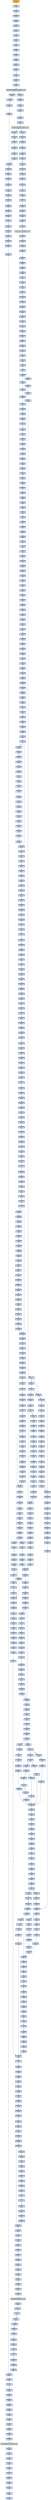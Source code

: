 strict digraph G {
	graph [bgcolor=transparent,
		name=G
	];
	node [color=lightsteelblue,
		fillcolor=lightsteelblue,
		shape=rectangle,
		style=filled
	];
	"0x00455ceb"	[label="0x00455ceb
addl"];
	"0x00455cf1"	[label="0x00455cf1
ret"];
	"0x00455ceb" -> "0x00455cf1"	[color="#000000"];
	"0x004559c7"	[label="0x004559c7
movl"];
	"0x004559c9"	[label="0x004559c9
movl"];
	"0x004559c7" -> "0x004559c9"	[color="#000000"];
	"0x004559b8"	[label="0x004559b8
cmpl"];
	"0x004559bc"	[label="0x004559bc
jb"];
	"0x004559b8" -> "0x004559bc"	[color="#000000"];
	"0x00455b0c"	[label="0x00455b0c
pushl"];
	"0x00455b0d"	[label="0x00455b0d
movl"];
	"0x00455b0c" -> "0x00455b0d"	[color="#000000"];
	"0x004556ea"	[label="0x004556ea
pushl"];
	"0x004556eb"	[label="0x004556eb
pushl"];
	"0x004556ea" -> "0x004556eb"	[color="#000000"];
	"0x004559e4"	[label="0x004559e4
movl"];
	"0x004559e6"	[label="0x004559e6
movl"];
	"0x004559e4" -> "0x004559e6"	[color="#000000"];
	"0x00455cc5"	[label="0x00455cc5
incl"];
	"0x00455cc6"	[label="0x00455cc6
cmpl"];
	"0x00455cc5" -> "0x00455cc6"	[color="#000000"];
	"0x004557f4"	[label="0x004557f4
shrl"];
	"0x004557f6"	[label="0x004557f6
movl"];
	"0x004557f4" -> "0x004557f6"	[color="#000000"];
	"0x00455a20"	[label="0x00455a20
jae"];
	"0x00455a2c"	[label="0x00455a2c
cmpl"];
	"0x00455a20" -> "0x00455a2c"	[color="#000000",
		label=T];
	"0x00455a22"	[label="0x00455a22
cmpl"];
	"0x00455a20" -> "0x00455a22"	[color="#000000",
		label=F];
	"0x00455015"	[label="0x00455015
movl"];
	"0x0045501a"	[label="0x0045501a
addl"];
	"0x00455015" -> "0x0045501a"	[color="#000000"];
	"0x00455151"	[label="0x00455151
popl"];
	"0x00455152"	[label="0x00455152
popl"];
	"0x00455151" -> "0x00455152"	[color="#000000"];
	"0x004557a7"	[label="0x004557a7
pushl"];
	"0x004557a8"	[label="0x004557a8
movl"];
	"0x004557a7" -> "0x004557a8"	[color="#000000"];
	"0x004557e8"	[label="0x004557e8
movl"];
	"0x004557eb"	[label="0x004557eb
movl"];
	"0x004557e8" -> "0x004557eb"	[color="#000000"];
	"0x0045504e"	[label="0x0045504e
pushl"];
	"0x0045504f"	[label="0x0045504f
call"];
	"0x0045504e" -> "0x0045504f"	[color="#000000"];
	"0x0045590a"	[label="0x0045590a
shrl"];
	"0x0045590d"	[label="0x0045590d
repz"];
	"0x0045590a" -> "0x0045590d"	[color="#000000"];
	"0x004559de"	[label="0x004559de
addl"];
	"0x004559e1"	[label="0x004559e1
movl"];
	"0x004559de" -> "0x004559e1"	[color="#000000"];
	"0x0045589a"	[label="0x0045589a
movl"];
	"0x0045589e"	[label="0x0045589e
leal"];
	"0x0045589a" -> "0x0045589e"	[color="#000000"];
	"0x00455a1b"	[label="0x00455a1b
jmp"];
	"0x00455a58"	[label="0x00455a58
movl"];
	"0x00455a1b" -> "0x00455a58"	[color="#000000"];
	"0x00455af9"	[label="0x00455af9
addl"];
	"0x00455afe"	[label="0x00455afe
popl"];
	"0x00455af9" -> "0x00455afe"	[color="#000000"];
	"0x004558eb"	[label="0x004558eb
andl"];
	"0x004558f0"	[label="0x004558f0
subl"];
	"0x004558eb" -> "0x004558f0"	[color="#000000"];
	"0x00455f61"	[label="0x00455f61
movl"];
	"0x00455f63"	[label="0x00455f63
jmp"];
	"0x00455f61" -> "0x00455f63"	[color="#000000"];
	"0x00455ca5"	[label="0x00455ca5
jne"];
	"0x00455cb2"	[label="0x00455cb2
movb"];
	"0x00455ca5" -> "0x00455cb2"	[color="#000000",
		label=T];
	"0x00455b06"	[label="0x00455b06
movl"];
	"0x00455b08"	[label="0x00455b08
movl"];
	"0x00455b06" -> "0x00455b08"	[color="#000000"];
	"0x004551a8"	[label="0x004551a8
movl"];
	"0x004551ae"	[label="0x004551ae
orl"];
	"0x004551a8" -> "0x004551ae"	[color="#000000"];
	"0x00455ba2"	[label="0x00455ba2
leal"];
	"0x00455ba8"	[label="0x00455ba8
leal"];
	"0x00455ba2" -> "0x00455ba8"	[color="#000000"];
	"0x004558ad"	[label="0x004558ad
cmpl"];
	"0x004558b3"	[label="0x004558b3
movl"];
	"0x004558ad" -> "0x004558b3"	[color="#000000"];
	"0x00455a95"	[label="0x00455a95
pushl"];
	"0x00455a96"	[label="0x00455a96
call"];
	"0x00455a95" -> "0x00455a96"	[color="#000000"];
	"0x00455a49"	[label="0x00455a49
movl"];
	"0x00455a4e"	[label="0x00455a4e
jmp"];
	"0x00455a49" -> "0x00455a4e"	[color="#000000"];
	"0x00455bb4"	[label="0x00455bb4
testb"];
	"0x00455bb6"	[label="0x00455bb6
jne"];
	"0x00455bb4" -> "0x00455bb6"	[color="#000000"];
	"0x00455f81"	[label="0x00455f81
popl"];
	"0x00455f82"	[label="0x00455f82
popl"];
	"0x00455f81" -> "0x00455f82"	[color="#000000"];
	"0x0045599c"	[label="0x0045599c
incl"];
	"0x0045599d"	[label="0x0045599d
cmpl"];
	"0x0045599c" -> "0x0045599d"	[color="#000000"];
	"0x00455f14"	[label="0x00455f14
jmp"];
	"0x00455f31"	[label="0x00455f31
movl"];
	"0x00455f14" -> "0x00455f31"	[color="#000000"];
	"0x0045585e"	[label="0x0045585e
movl"];
	"0x00455862"	[label="0x00455862
jbe"];
	"0x0045585e" -> "0x00455862"	[color="#000000"];
	"0x00455a2a"	[label="0x00455a2a
jmp"];
	"0x00455a2a" -> "0x00455a58"	[color="#000000"];
	"0x0045511f"	[label="0x0045511f
orl"];
	"0x00455121"	[label="0x00455121
je"];
	"0x0045511f" -> "0x00455121"	[color="#000000"];
	"0x00455f6c"	[label="0x00455f6c
testb"];
	"0x00455cf1" -> "0x00455f6c"	[color="#000000"];
	"0x00455b55"	[label="0x00455b55
repz"];
	"0x00455b57"	[label="0x00455b57
movl"];
	"0x00455b55" -> "0x00455b57"	[color="#000000"];
	"0x00455001"	[color=lightgrey,
		fillcolor=orange,
		label="0x00455001
pusha"];
	"0x00455002"	[label="0x00455002
call"];
	"0x00455001" -> "0x00455002"	[color="#000000"];
	"0x00455bc5"	[label="0x00455bc5
movl"];
	"0x00455bc7"	[label="0x00455bc7
call"];
	"0x00455bc5" -> "0x00455bc7"	[color="#000000"];
	"0x00455911"	[label="0x00455911
movl"];
	"0x00455915"	[label="0x00455915
andl"];
	"0x00455911" -> "0x00455915"	[color="#000000"];
	"0x00455a19"	[label="0x00455a19
movl"];
	"0x00455a19" -> "0x00455a1b"	[color="#000000"];
	"0x00455153"	[label="0x00455153
popl"];
	"0x00455154"	[label="0x00455154
popl"];
	"0x00455153" -> "0x00455154"	[color="#000000"];
	"0x004558a9"	[label="0x004558a9
shll"];
	"0x004558ab"	[label="0x004558ab
addl"];
	"0x004558a9" -> "0x004558ab"	[color="#000000"];
	"0x00455ce8"	[label="0x00455ce8
movb"];
	"0x00455cea"	[label="0x00455cea
popl"];
	"0x00455ce8" -> "0x00455cea"	[color="#000000"];
	"0x004551c8"	[label="0x004551c8
je"];
	"0x00455243"	[label="0x00455243
movl"];
	"0x004551c8" -> "0x00455243"	[color="#000000",
		label=T];
	"0x00455e5f"	[label="0x00455e5f
movl"];
	"0x00455e62"	[label="0x00455e62
movl"];
	"0x00455e5f" -> "0x00455e62"	[color="#000000"];
	"0x00455163"	[label="0x00455163
addl"];
	"0x00455169"	[label="0x00455169
movl"];
	"0x00455163" -> "0x00455169"	[color="#000000"];
	"0x004559ee"	[label="0x004559ee
movl"];
	"0x004559bc" -> "0x004559ee"	[color="#000000",
		label=T];
	"0x004559be"	[label="0x004559be
movl"];
	"0x004559bc" -> "0x004559be"	[color="#000000",
		label=F];
	"0x00455176"	[label="0x00455176
andl"];
	"0x00455179"	[label="0x00455179
repz"];
	"0x00455176" -> "0x00455179"	[color="#000000"];
	"0x0045500d"	[label="0x0045500d
ret"];
	"0x00455008"	[label="0x00455008
jmp"];
	"0x0045500d" -> "0x00455008"	[color="#000000"];
	"0x00455f47"	[label="0x00455f47
movl"];
	"0x00455f49"	[label="0x00455f49
subl"];
	"0x00455f47" -> "0x00455f49"	[color="#000000"];
	"0x00455f5d"	[label="0x00455f5d
movl"];
	"0x00455f5d" -> "0x00455f61"	[color="#000000"];
	"0x00455a7e"	[label="0x00455a7e
popl"];
	"0x00455a7f"	[label="0x00455a7f
movl"];
	"0x00455a7e" -> "0x00455a7f"	[color="#000000"];
	"0x0045583a"	[label="0x0045583a
pushl"];
	"0x0045583b"	[label="0x0045583b
pushl"];
	"0x0045583a" -> "0x0045583b"	[color="#000000"];
	"0x004558f8"	[label="0x004558f8
movb"];
	"0x004558fa"	[label="0x004558fa
movl"];
	"0x004558f8" -> "0x004558fa"	[color="#000000"];
	"0x00455e9c"	[label="0x00455e9c
cmpl"];
	"0x00455ea0"	[label="0x00455ea0
jb"];
	"0x00455e9c" -> "0x00455ea0"	[color="#000000"];
	"0x00455a77"	[label="0x00455a77
movl"];
	"0x00455a7d"	[label="0x00455a7d
popl"];
	"0x00455a77" -> "0x00455a7d"	[color="#000000"];
	"0x00455851"	[label="0x00455851
xorl"];
	"0x00455853"	[label="0x00455853
repz"];
	"0x00455851" -> "0x00455853"	[color="#000000"];
	"0x00455287"	[label="0x00455287
testl"];
	"0x00455289"	[label="0x00455289
jne"];
	"0x00455287" -> "0x00455289"	[color="#000000"];
	"0x00455cc3"	[label="0x00455cc3
jne"];
	"0x00455cc3" -> "0x00455cc5"	[color="#000000",
		label=F];
	"0x00455ccd"	[label="0x00455ccd
movb"];
	"0x00455cc3" -> "0x00455ccd"	[color="#000000",
		label=T];
	"0x00455392"	[label="0x00455392
addl"];
	"0x00455394"	[label="0x00455394
pushl"];
	"0x00455392" -> "0x00455394"	[color="#000000"];
	"0x00455378"	[label="0x00455378
movl"];
	"0x0045537b"	[label="0x0045537b
addl"];
	"0x00455378" -> "0x0045537b"	[color="#000000"];
	"0x00455d3b"	[label="0x00455d3b
incl"];
	"0x00455d3c"	[label="0x00455d3c
movl"];
	"0x00455d3b" -> "0x00455d3c"	[color="#000000"];
	"0x00455111"	[label="0x00455111
pushl"];
	"0x00455112"	[label="0x00455112
movl"];
	"0x00455111" -> "0x00455112"	[color="#000000"];
	"0x00455900"	[label="0x00455900
movl"];
	"0x00455904"	[label="0x00455904
shll"];
	"0x00455900" -> "0x00455904"	[color="#000000"];
	"0x004552a2"	[label="0x004552a2
movl"];
	"0x004552a8"	[label="0x004552a8
movl"];
	"0x004552a2" -> "0x004552a8"	[color="#000000"];
	"0x004558ab" -> "0x004558ad"	[color="#000000"];
	"0x00455e65"	[label="0x00455e65
jae"];
	"0x00455e62" -> "0x00455e65"	[color="#000000"];
	"0x004559e9"	[label="0x004559e9
cmpl"];
	"0x004559ec"	[label="0x004559ec
jae"];
	"0x004559e9" -> "0x004559ec"	[color="#000000"];
	"0x00455ba0"	[label="0x00455ba0
jb"];
	"0x00455ba0" -> "0x00455ba2"	[color="#000000",
		label=F];
	"0x00455875"	[label="0x00455875
movl"];
	"0x00455877"	[label="0x00455877
jb"];
	"0x00455875" -> "0x00455877"	[color="#000000"];
	"0x00455a3b"	[label="0x00455a3b
jae"];
	"0x00455a3d"	[label="0x00455a3d
movl"];
	"0x00455a3b" -> "0x00455a3d"	[color="#000000",
		label=F];
	"0x00455a44"	[label="0x00455a44
cmpl"];
	"0x00455a3b" -> "0x00455a44"	[color="#000000",
		label=T];
	"0x00455aaf"	[label="0x00455aaf
incl"];
	"0x00455ab0"	[label="0x00455ab0
cmpl"];
	"0x00455aaf" -> "0x00455ab0"	[color="#000000"];
	"0x00455264"	[label="0x00455264
movl"];
	"0x00455269"	[label="0x00455269
movl"];
	"0x00455264" -> "0x00455269"	[color="#000000"];
	"0x00455ccb"	[label="0x00455ccb
jmp"];
	"0x00455cd4"	[label="0x00455cd4
movl"];
	"0x00455ccb" -> "0x00455cd4"	[color="#000000"];
	"0x00455b0f"	[label="0x00455b0f
leal"];
	"0x00455b12"	[label="0x00455b12
movl"];
	"0x00455b0f" -> "0x00455b12"	[color="#000000"];
	"0x00455cea" -> "0x00455ceb"	[color="#000000"];
	"0x00455e74"	[label="0x00455e74
addl"];
	"0x00455e76"	[label="0x00455e76
shrl"];
	"0x00455e74" -> "0x00455e76"	[color="#000000"];
	"0x004552b1"	[label="0x004552b1
addl"];
	"0x004552b3"	[label="0x004552b3
addl"];
	"0x004552b1" -> "0x004552b3"	[color="#000000"];
	"0x00455af1"	[label="0x00455af1
movl"];
	"0x00455af7"	[label="0x00455af7
popl"];
	"0x00455af1" -> "0x00455af7"	[color="#000000"];
	"0x004558a1"	[label="0x004558a1
movl"];
	"0x004558a5"	[label="0x004558a5
movl"];
	"0x004558a1" -> "0x004558a5"	[color="#000000"];
	"0x00455e2e"	[label="0x00455e2e
leal"];
	"0x00455e31"	[label="0x00455e31
cmpl"];
	"0x00455e2e" -> "0x00455e31"	[color="#000000"];
	"0x0045581d"	[label="0x0045581d
movl"];
	"0x00455823"	[label="0x00455823
leal"];
	"0x0045581d" -> "0x00455823"	[color="#000000"];
	"0x00455e29"	[label="0x00455e29
jb"];
	"0x00455e29" -> "0x00455e9c"	[color="#000000",
		label=T];
	"0x00455e2b"	[label="0x00455e2b
movl"];
	"0x00455e29" -> "0x00455e2b"	[color="#000000",
		label=F];
	"0x0045580a"	[label="0x0045580a
popl"];
	"0x0045580b"	[label="0x0045580b
popl"];
	"0x0045580a" -> "0x0045580b"	[color="#000000"];
	"0x00455a16"	[label="0x00455a16
movb"];
	"0x00455a16" -> "0x00455a19"	[color="#000000"];
	"0x00455922"	[label="0x00455922
movl"];
	"0x00455926"	[label="0x00455926
addl"];
	"0x00455922" -> "0x00455926"	[color="#000000"];
	"0x00455871"	[label="0x00455871
incl"];
	"0x00455872"	[label="0x00455872
incl"];
	"0x00455871" -> "0x00455872"	[color="#000000"];
	"0x004559e1" -> "0x004559e4"	[color="#000000"];
	"0x004557fb"	[label="0x004557fb
subl"];
	"0x004557f6" -> "0x004557fb"	[color="#000000"];
	"0x00455a9b"	[label="0x00455a9b
movb"];
	"0x00455aa2"	[label="0x00455aa2
popl"];
	"0x00455a9b" -> "0x00455aa2"	[color="#000000"];
	"0x00455cc9"	[label="0x00455cc9
jb"];
	"0x00455cc6" -> "0x00455cc9"	[color="#000000"];
	"0x00455a5a"	[label="0x00455a5a
movl"];
	"0x00455a5d"	[label="0x00455a5d
addl"];
	"0x00455a5a" -> "0x00455a5d"	[color="#000000"];
	"0x00455251"	[label="0x00455251
je"];
	"0x00455251" -> "0x00455264"	[color="#000000",
		label=T];
	"0x004557ee"	[label="0x004557ee
movl"];
	"0x004557f2"	[label="0x004557f2
subl"];
	"0x004557ee" -> "0x004557f2"	[color="#000000"];
	"0x00455ebc"	[label="0x00455ebc
andl"];
	"0x00455ec1"	[label="0x00455ec1
addl"];
	"0x00455ebc" -> "0x00455ec1"	[color="#000000"];
	"0x00455155"	[label="0x00455155
jmp"];
	"0x0045515f"	[label="0x0045515f
movl"];
	"0x00455155" -> "0x0045515f"	[color="#000000"];
	"0x0045590f"	[label="0x0045590f
movl"];
	"0x0045590d" -> "0x0045590f"	[color="#000000"];
	"0x004558f2"	[label="0x004558f2
addl"];
	"0x004558f4"	[label="0x004558f4
movb"];
	"0x004558f2" -> "0x004558f4"	[color="#000000"];
	"0x00455817"	[label="0x00455817
movl"];
	"0x00455817" -> "0x0045581d"	[color="#000000"];
	"0x00455397"	[label="0x00455397
pushl"];
	"0x00455398"	[label="0x00455398
pushl"];
	"0x00455397" -> "0x00455398"	[color="#000000"];
	"0x00455a6f"	[label="0x00455a6f
shrl"];
	"0x00455a71"	[label="0x00455a71
movl"];
	"0x00455a6f" -> "0x00455a71"	[color="#000000"];
	"0x00455183"	[label="0x00455183
pushl"];
	"0x00455189"	[label="0x00455189
call"];
	"0x00455183" -> "0x00455189"	[color="#000000"];
	"0x004550e8"	[label="0x004550e8
pushl"];
	"0x004550e9"	[label="0x004550e9
movl"];
	"0x004550e8" -> "0x004550e9"	[color="#000000"];
	"0x00455f70"	[label="0x00455f70
cmpl"];
	"0x00455f74"	[label="0x00455f74
jb"];
	"0x00455f70" -> "0x00455f74"	[color="#000000"];
	"0x00455986"	[label="0x00455986
xorl"];
	"0x00455988"	[label="0x00455988
movb"];
	"0x00455986" -> "0x00455988"	[color="#000000"];
	"0x00455855"	[label="0x00455855
movl"];
	"0x00455853" -> "0x00455855"	[color="#000000"];
	"0x004550a7"	[label="0x004550a7
cmpl"];
	"0x004550aa"	[label="0x004550aa
je"];
	"0x004550a7" -> "0x004550aa"	[color="#000000"];
	"0x00455f7a"	[label="0x00455f7a
movl"];
	"0x00455f7e"	[label="0x00455f7e
movl"];
	"0x00455f7a" -> "0x00455f7e"	[color="#000000"];
	"0x00455d2d"	[label="0x00455d2d
cmpl"];
	"0x00455d32"	[label="0x00455d32
jae"];
	"0x00455d2d" -> "0x00455d32"	[color="#000000"];
	"0x0045539a"	[label="0x0045539a
pushl"];
	"0x00455398" -> "0x0045539a"	[color="#000000"];
	"0x00455062"	[label="0x00455062
jmp"];
	"0x0045508d"	[label="0x0045508d
movl"];
	"0x00455062" -> "0x0045508d"	[color="#000000"];
	"0x0045584d"	[label="0x0045584d
leal"];
	"0x0045584d" -> "0x00455851"	[color="#000000"];
	"0x004552b9"	[label="0x004552b9
movl"];
	"0x004552bb"	[label="0x004552bb
movl"];
	"0x004552b9" -> "0x004552bb"	[color="#000000"];
	"0x00455f45"	[label="0x00455f45
jae"];
	"0x00455f45" -> "0x00455f47"	[color="#000000",
		label=F];
	"0x00455f53"	[label="0x00455f53
cmpl"];
	"0x00455f55"	[label="0x00455f55
jb"];
	"0x00455f53" -> "0x00455f55"	[color="#000000"];
	"0x00455a09"	[label="0x00455a09
movl"];
	"0x00455a0f"	[label="0x00455a0f
movl"];
	"0x00455a09" -> "0x00455a0f"	[color="#000000"];
	"0x004552be"	[label="0x004552be
addl"];
	"0x004552c0"	[label="0x004552c0
addl"];
	"0x004552be" -> "0x004552c0"	[color="#000000"];
	"0x00455873"	[label="0x00455873
cmpl"];
	"0x00455873" -> "0x00455875"	[color="#000000"];
	"0x004557c2"	[label="0x004557c2
movl"];
	"0x004557c4"	[label="0x004557c4
movl"];
	"0x004557c2" -> "0x004557c4"	[color="#000000"];
	"0x004556ec"	[label="0x004556ec
leal"];
	"0x004556eb" -> "0x004556ec"	[color="#000000"];
	"0x00455907"	[label="0x00455907
movw"];
	"0x00455904" -> "0x00455907"	[color="#000000"];
	"0x004559b1"	[label="0x004559b1
pushl"];
	"0x004559b2"	[label="0x004559b2
pushl"];
	"0x004559b1" -> "0x004559b2"	[color="#000000"];
	"0x00455f63" -> "0x00455f70"	[color="#000000"];
	"0x00455b6d"	[label="0x00455b6d
pushl"];
	"0x00455b6e"	[label="0x00455b6e
leal"];
	"0x00455b6d" -> "0x00455b6e"	[color="#000000"];
	"0x004550be"	[label="0x004550be
call"];
	VIRTUALALLOC_KERNEL32_DLL	[color=lightgrey,
		fillcolor=lightgrey,
		label="VIRTUALALLOC_KERNEL32_DLL
VIRTUALALLOC-KERNEL32-DLL"];
	"0x004550be" -> VIRTUALALLOC_KERNEL32_DLL	[color="#000000"];
	"0x0045540c"	[label="0x0045540c
popl"];
	"0x0045540d"	[label="0x0045540d
orl"];
	"0x0045540c" -> "0x0045540d"	[color="#000000"];
	"0x0045591e"	[label="0x0045591e
movl"];
	"0x0045591e" -> "0x00455922"	[color="#000000"];
	"0x004557be"	[label="0x004557be
movb"];
	"0x004557be" -> "0x004557c2"	[color="#000000"];
	"0x0045536e"	[label="0x0045536e
jmp"];
	"0x0045536e" -> "0x004552a2"	[color="#000000"];
	"0x00455f43"	[label="0x00455f43
movl"];
	"0x00455f43" -> "0x00455f45"	[color="#000000"];
	"0x004558c1"	[label="0x004558c1
movl"];
	"0x004558c4"	[label="0x004558c4
movl"];
	"0x004558c1" -> "0x004558c4"	[color="#000000"];
	"0x0045539d"	[label="0x0045539d
pushl"];
	"0x0045539e"	[label="0x0045539e
call"];
	"0x0045539d" -> "0x0045539e"	[color="#000000"];
	"0x00455729"	[label="0x00455729
addl"];
	"0x0045572f"	[label="0x0045572f
ret"];
	"0x00455729" -> "0x0045572f"	[color="#000000"];
	"0x00455b02"	[label="0x00455b02
movl"];
	"0x00455b02" -> "0x00455b06"	[color="#000000"];
	"0x00455872" -> "0x00455873"	[color="#000000"];
	"0x00455f57"	[label="0x00455f57
movl"];
	"0x00455f55" -> "0x00455f57"	[color="#000000",
		label=F];
	"0x00455117"	[label="0x00455117
movl"];
	"0x0045511d"	[label="0x0045511d
xorl"];
	"0x00455117" -> "0x0045511d"	[color="#000000"];
	"0x00455cc9" -> "0x00455ccb"	[color="#000000",
		label=F];
	"0x00455af8"	[label="0x00455af8
popl"];
	"0x00455af7" -> "0x00455af8"	[color="#000000"];
	"0x00455ede"	[label="0x00455ede
subl"];
	"0x00455ee0"	[label="0x00455ee0
addl"];
	"0x00455ede" -> "0x00455ee0"	[color="#000000"];
	"0x00455b37"	[label="0x00455b37
movl"];
	"0x00455b3d"	[label="0x00455b3d
movl"];
	"0x00455b37" -> "0x00455b3d"	[color="#000000"];
	"0x00455ab9"	[label="0x00455ab9
leal"];
	"0x00455abc"	[label="0x00455abc
pushl"];
	"0x00455ab9" -> "0x00455abc"	[color="#000000"];
	"0x00455cda"	[label="0x00455cda
leal"];
	"0x00455cd4" -> "0x00455cda"	[color="#000000"];
	"0x00455a75"	[label="0x00455a75
addl"];
	"0x00455a71" -> "0x00455a75"	[color="#000000"];
	"0x00455cb9"	[label="0x00455cb9
xorl"];
	"0x00455cb2" -> "0x00455cb9"	[color="#000000"];
	"0x00455cde"	[label="0x00455cde
movl"];
	"0x00455cda" -> "0x00455cde"	[color="#000000"];
	"0x004557d4"	[label="0x004557d4
orl"];
	"0x004557d6"	[label="0x004557d6
movl"];
	"0x004557d4" -> "0x004557d6"	[color="#000000"];
	"0x00455f6e"	[label="0x00455f6e
je"];
	"0x00455f6c" -> "0x00455f6e"	[color="#000000"];
	"0x00455b08" -> "0x00455b0c"	[color="#000000"];
	"0x00455eb5"	[label="0x00455eb5
movl"];
	"0x00455eb8"	[label="0x00455eb8
movl"];
	"0x00455eb5" -> "0x00455eb8"	[color="#000000"];
	"0x004558e9"	[label="0x004558e9
movl"];
	"0x004558e9" -> "0x004558eb"	[color="#000000"];
	"0x00455e78"	[label="0x00455e78
movl"];
	"0x00455e76" -> "0x00455e78"	[color="#000000"];
	"0x004552c8"	[label="0x004552c8
je"];
	"0x00455373"	[label="0x00455373
movl"];
	"0x004552c8" -> "0x00455373"	[color="#000000",
		label=T];
	"0x004558dc"	[label="0x004558dc
movl"];
	"0x004558e0"	[label="0x004558e0
movl"];
	"0x004558dc" -> "0x004558e0"	[color="#000000"];
	"0x004557a5"	[label="0x004557a5
movl"];
	"0x004557a5" -> "0x004557a7"	[color="#000000"];
	"0x004558e6"	[label="0x004558e6
shrl"];
	"0x004558e0" -> "0x004558e6"	[color="#000000"];
	"0x00455918"	[label="0x00455918
repz"];
	"0x00455915" -> "0x00455918"	[color="#000000"];
	"0x00455802"	[label="0x00455802
shrl"];
	"0x00455804"	[label="0x00455804
addl"];
	"0x00455802" -> "0x00455804"	[color="#000000"];
	"0x00455abd"	[label="0x00455abd
pushl"];
	"0x00455abc" -> "0x00455abd"	[color="#000000"];
	"0x0045580f"	[label="0x0045580f
movl"];
	"0x00455813"	[label="0x00455813
movl"];
	"0x0045580f" -> "0x00455813"	[color="#000000"];
	"0x004558d3"	[label="0x004558d3
jl"];
	"0x004558d3" -> "0x00455922"	[color="#000000",
		label=T];
	"0x004558d5"	[label="0x004558d5
movl"];
	"0x004558d3" -> "0x004558d5"	[color="#000000",
		label=F];
	"0x00455014"	[label="0x00455014
popl"];
	"0x00455014" -> "0x00455015"	[color="#000000"];
	"0x00455b14"	[label="0x00455b14
movl"];
	"0x00455b12" -> "0x00455b14"	[color="#000000"];
	"0x004550b2"	[label="0x004550b2
pushl"];
	"0x004550b7"	[label="0x004550b7
pushl"];
	"0x004550b2" -> "0x004550b7"	[color="#000000"];
	"0x0045500e"	[label="0x0045500e
call"];
	"0x00455008" -> "0x0045500e"	[color="#000000"];
	"0x004552aa"	[label="0x004552aa
testl"];
	"0x004552ac"	[label="0x004552ac
jne"];
	"0x004552aa" -> "0x004552ac"	[color="#000000"];
	"0x00455e90"	[label="0x00455e90
call"];
	"0x004559b0"	[label="0x004559b0
pushl"];
	"0x00455e90" -> "0x004559b0"	[color="#000000"];
	"0x00455114"	[label="0x00455114
subl"];
	"0x00455114" -> "0x00455117"	[color="#000000"];
	"0x0045583d"	[label="0x0045583d
movl"];
	"0x0045583f"	[label="0x0045583f
pushl"];
	"0x0045583d" -> "0x0045583f"	[color="#000000"];
	"0x00455b2a"	[label="0x00455b2a
movl"];
	"0x00455b30"	[label="0x00455b30
xorl"];
	"0x00455b2a" -> "0x00455b30"	[color="#000000"];
	"0x004550fa"	[label="0x004550fa
pushl"];
	"0x004550fb"	[label="0x004550fb
pushl"];
	"0x004550fa" -> "0x004550fb"	[color="#000000"];
	"0x004559f1"	[label="0x004559f1
movl"];
	"0x004559ee" -> "0x004559f1"	[color="#000000"];
	"0x0045588e"	[label="0x0045588e
movl"];
	"0x00455892"	[label="0x00455892
movl"];
	"0x0045588e" -> "0x00455892"	[color="#000000"];
	"0x00455ee2"	[label="0x00455ee2
shrl"];
	"0x00455ee4"	[label="0x00455ee4
movl"];
	"0x00455ee2" -> "0x00455ee4"	[color="#000000"];
	"0x004556d7"	[label="0x004556d7
call"];
	"0x00455a84"	[label="0x00455a84
pushl"];
	"0x004556d7" -> "0x00455a84"	[color="#000000"];
	"0x00455f1c"	[label="0x00455f1c
movl"];
	"0x00455f22"	[label="0x00455f22
leal"];
	"0x00455f1c" -> "0x00455f22"	[color="#000000"];
	"0x00455f5b"	[label="0x00455f5b
addl"];
	"0x00455f57" -> "0x00455f5b"	[color="#000000"];
	"0x00455efa"	[label="0x00455efa
jae"];
	"0x00455f16"	[label="0x00455f16
movl"];
	"0x00455efa" -> "0x00455f16"	[color="#000000",
		label=T];
	"0x00455efc"	[label="0x00455efc
movl"];
	"0x00455efa" -> "0x00455efc"	[color="#000000",
		label=F];
	"0x00455048"	[label="0x00455048
movl"];
	"0x0045504a"	[label="0x0045504a
leal"];
	"0x00455048" -> "0x0045504a"	[color="#000000"];
	"0x00455a58" -> "0x00455a5a"	[color="#000000"];
	"0x00455f39"	[label="0x00455f39
movl"];
	"0x00455f3d"	[label="0x00455f3d
incl"];
	"0x00455f39" -> "0x00455f3d"	[color="#000000"];
	"0x00455806"	[label="0x00455806
popl"];
	"0x00455804" -> "0x00455806"	[color="#000000"];
	"0x00455172"	[label="0x00455172
repz"];
	"0x00455174"	[label="0x00455174
movl"];
	"0x00455172" -> "0x00455174"	[color="#000000"];
	"0x00455e46"	[label="0x00455e46
movl"];
	"0x00455e49"	[label="0x00455e49
movl"];
	"0x00455e46" -> "0x00455e49"	[color="#000000"];
	"0x004558f6"	[label="0x004558f6
movl"];
	"0x004558f4" -> "0x004558f6"	[color="#000000"];
	"0x00455a1d"	[label="0x00455a1d
cmpl"];
	"0x00455a1d" -> "0x00455a20"	[color="#000000"];
	"0x00455888"	[label="0x00455888
movl"];
	"0x0045588c"	[label="0x0045588c
xorl"];
	"0x00455888" -> "0x0045588c"	[color="#000000"];
	"0x0045517c"	[label="0x0045517c
pushl"];
	"0x00455181"	[label="0x00455181
pushl"];
	"0x0045517c" -> "0x00455181"	[color="#000000"];
	"0x0045500c"	[label="0x0045500c
pushl"];
	"0x0045500c" -> "0x0045500d"	[color="#000000"];
	"0x004557db"	[label="0x004557db
movl"];
	"0x004557de"	[label="0x004557de
movl"];
	"0x004557db" -> "0x004557de"	[color="#000000"];
	"0x00455e58"	[label="0x00455e58
orl"];
	"0x00455e5a"	[label="0x00455e5a
movl"];
	"0x00455e58" -> "0x00455e5a"	[color="#000000"];
	"0x00455a2f"	[label="0x00455a2f
jae"];
	"0x00455a2c" -> "0x00455a2f"	[color="#000000"];
	"0x00455a47"	[label="0x00455a47
jae"];
	"0x00455a47" -> "0x00455a49"	[color="#000000",
		label=F];
	"0x00455bad"	[label="0x00455bad
movl"];
	"0x00455baf"	[label="0x00455baf
call"];
	"0x00455bad" -> "0x00455baf"	[color="#000000"];
	"0x0045586d"	[label="0x0045586d
leal"];
	"0x0045586d" -> "0x00455871"	[color="#000000"];
	"0x00455375"	[label="0x00455375
movl"];
	"0x00455373" -> "0x00455375"	[color="#000000"];
	"0x00455f41"	[label="0x00455f41
cmpl"];
	"0x00455f41" -> "0x00455f43"	[color="#000000"];
	"0x0045588c" -> "0x0045588e"	[color="#000000"];
	"0x00455a85"	[label="0x00455a85
pushl"];
	"0x00455a84" -> "0x00455a85"	[color="#000000"];
	"0x00455e22"	[label="0x00455e22
movl"];
	"0x00455e24"	[label="0x00455e24
je"];
	"0x00455e22" -> "0x00455e24"	[color="#000000"];
	"0x004551c0"	[label="0x004551c0
movl"];
	"0x004551c6"	[label="0x004551c6
subl"];
	"0x004551c0" -> "0x004551c6"	[color="#000000"];
	"0x00455e6d"	[label="0x00455e6d
movl"];
	"0x00455e72"	[label="0x00455e72
subl"];
	"0x00455e6d" -> "0x00455e72"	[color="#000000"];
	"0x00455e55"	[label="0x00455e55
addl"];
	"0x00455e55" -> "0x00455e58"	[color="#000000"];
	"0x00455e72" -> "0x00455e74"	[color="#000000"];
	"0x004559b3"	[label="0x004559b3
movl"];
	"0x004559b2" -> "0x004559b3"	[color="#000000"];
	"0x00455f80"	[label="0x00455f80
popl"];
	"0x00455f80" -> "0x00455f81"	[color="#000000"];
	"0x004557b9"	[label="0x004557b9
movl"];
	"0x004557bb"	[label="0x004557bb
movb"];
	"0x004557b9" -> "0x004557bb"	[color="#000000"];
	"0x0045585c"	[label="0x0045585c
cmpl"];
	"0x00455855" -> "0x0045585c"	[color="#000000"];
	"0x004559d0"	[label="0x004559d0
shll"];
	"0x004559d3"	[label="0x004559d3
andl"];
	"0x004559d0" -> "0x004559d3"	[color="#000000"];
	"0x00455f74" -> "0x00455f7a"	[color="#000000",
		label=F];
	"0x004559b0" -> "0x004559b1"	[color="#000000"];
	"0x004558c9"	[label="0x004558c9
cmpl"];
	"0x004558cc"	[label="0x004558cc
movl"];
	"0x004558c9" -> "0x004558cc"	[color="#000000"];
	"0x004550fc"	[label="0x004550fc
call"];
	"0x004556c8"	[label="0x004556c8
movl"];
	"0x004550fc" -> "0x004556c8"	[color="#000000"];
	"0x004559d9"	[label="0x004559d9
orl"];
	"0x004559db"	[label="0x004559db
movl"];
	"0x004559d9" -> "0x004559db"	[color="#000000"];
	"0x00455ce5"	[label="0x00455ce5
popl"];
	"0x00455ce6"	[label="0x00455ce6
popl"];
	"0x00455ce5" -> "0x00455ce6"	[color="#000000"];
	"0x00455d34"	[label="0x00455d34
movl"];
	"0x00455d36"	[label="0x00455d36
movb"];
	"0x00455d34" -> "0x00455d36"	[color="#000000"];
	"0x00455ea2"	[label="0x00455ea2
movl"];
	"0x00455ea5"	[label="0x00455ea5
movl"];
	"0x00455ea2" -> "0x00455ea5"	[color="#000000"];
	"0x00455e88"	[label="0x00455e88
shrl"];
	"0x00455e8a"	[label="0x00455e8a
leal"];
	"0x00455e88" -> "0x00455e8a"	[color="#000000"];
	"0x00455cf2"	[label="0x00455cf2
call"];
	"0x00455a96" -> "0x00455cf2"	[color="#000000"];
	"0x00455b59"	[label="0x00455b59
stosb"];
	"0x00455b57" -> "0x00455b59"	[color="#000000"];
	"0x00455f89"	[label="0x00455f89
ret"];
	"0x00455718"	[label="0x00455718
testb"];
	"0x00455f89" -> "0x00455718"	[color="#000000"];
	"0x00455eec"	[label="0x00455eec
subl"];
	"0x00455eee"	[label="0x00455eee
andl"];
	"0x00455eec" -> "0x00455eee"	[color="#000000"];
	"0x00455ed1"	[label="0x00455ed1
jae"];
	"0x00455ed3"	[label="0x00455ed3
movl"];
	"0x00455ed1" -> "0x00455ed3"	[color="#000000",
		label=F];
	"0x00455aa3"	[label="0x00455aa3
movl"];
	"0x00455aa8"	[label="0x00455aa8
addl"];
	"0x00455aa3" -> "0x00455aa8"	[color="#000000"];
	"0x0045516f"	[label="0x0045516f
sarl"];
	"0x0045516f" -> "0x00455172"	[color="#000000"];
	"0x004558b7"	[label="0x004558b7
ja"];
	"0x004558b3" -> "0x004558b7"	[color="#000000"];
	"0x00455983"	[label="0x00455983
movl"];
	"0x00455983" -> "0x00455986"	[color="#000000"];
	"0x00455e67"	[label="0x00455e67
movl"];
	"0x00455e65" -> "0x00455e67"	[color="#000000",
		label=F];
	"0x0045571a"	[label="0x0045571a
jne"];
	"0x00455726"	[label="0x00455726
movl"];
	"0x0045571a" -> "0x00455726"	[color="#000000",
		label=T];
	"0x004559c0"	[label="0x004559c0
movb"];
	"0x004559be" -> "0x004559c0"	[color="#000000"];
	"0x00455e9a"	[label="0x00455e9a
jmp"];
	"0x00455ef7"	[label="0x00455ef7
cmpl"];
	"0x00455e9a" -> "0x00455ef7"	[color="#000000"];
	"0x00455ee0" -> "0x00455ee2"	[color="#000000"];
	"0x00455b71"	[label="0x00455b71
pushl"];
	"0x00455b6e" -> "0x00455b71"	[color="#000000"];
	"0x00455093"	[label="0x00455093
orl"];
	"0x00455095"	[label="0x00455095
je"];
	"0x00455093" -> "0x00455095"	[color="#000000"];
	"0x00455ef3"	[label="0x00455ef3
shrl"];
	"0x00455eee" -> "0x00455ef3"	[color="#000000"];
	"0x004551b0"	[label="0x004551b0
je"];
	"0x004551ba"	[label="0x004551ba
movl"];
	"0x004551b0" -> "0x004551ba"	[color="#000000",
		label=T];
	"0x00455ecb"	[label="0x00455ecb
movl"];
	"0x00455ece"	[label="0x00455ece
movl"];
	"0x00455ecb" -> "0x00455ece"	[color="#000000"];
	"0x0045538f"	[label="0x0045538f
movl"];
	"0x0045538f" -> "0x00455392"	[color="#000000"];
	"0x0045505f"	[label="0x0045505f
leal"];
	"0x0045505f" -> "0x00455062"	[color="#000000"];
	"0x00455ca3"	[label="0x00455ca3
testb"];
	"0x00455ca3" -> "0x00455ca5"	[color="#000000"];
	"0x00455ce7"	[label="0x00455ce7
popl"];
	"0x00455ce7" -> "0x00455ce8"	[color="#000000"];
	"0x00455866"	[label="0x00455866
movb"];
	"0x00455869"	[label="0x00455869
movl"];
	"0x00455866" -> "0x00455869"	[color="#000000"];
	"0x00455aad"	[label="0x00455aad
addl"];
	"0x00455aad" -> "0x00455aaf"	[color="#000000"];
	"0x0045597f"	[label="0x0045597f
movl"];
	"0x0045597f" -> "0x00455983"	[color="#000000"];
	"0x00455298"	[label="0x00455298
movl"];
	"0x00455298" -> "0x004552a2"	[color="#000000"];
	"0x004559b5"	[label="0x004559b5
pushl"];
	"0x004559b3" -> "0x004559b5"	[color="#000000"];
	"0x004557e5"	[label="0x004557e5
jae"];
	"0x004557e7"	[label="0x004557e7
popl"];
	"0x004557e5" -> "0x004557e7"	[color="#000000",
		label=F];
	"0x004552bb" -> "0x004552be"	[color="#000000"];
	"0x00455a11"	[label="0x00455a11
shrl"];
	"0x00455a0f" -> "0x00455a11"	[color="#000000"];
	"0x00455ec8"	[label="0x00455ec8
cmpl"];
	"0x00455ec8" -> "0x00455ecb"	[color="#000000"];
	"0x00455807"	[label="0x00455807
movl"];
	"0x00455807" -> "0x0045580a"	[color="#000000"];
	"0x004550b0"	[label="0x004550b0
pushl"];
	"0x004550aa" -> "0x004550b0"	[color="#000000",
		label=F];
	"0x00455058"	[label="0x00455058
scasb"];
	"0x00455059"	[label="0x00455059
jne"];
	"0x00455058" -> "0x00455059"	[color="#000000"];
	"0x004559ec" -> "0x004559ee"	[color="#000000",
		label=F];
	"0x0045540f"	[label="0x0045540f
movl"];
	"0x0045540d" -> "0x0045540f"	[color="#000000"];
	"0x00455b43"	[label="0x00455b43
movl"];
	"0x00455b3d" -> "0x00455b43"	[color="#000000"];
	"0x0045599f"	[label="0x0045599f
jb"];
	"0x004559a1"	[label="0x004559a1
popl"];
	"0x0045599f" -> "0x004559a1"	[color="#000000",
		label=F];
	"0x00455396"	[label="0x00455396
pushl"];
	"0x00455396" -> "0x00455397"	[color="#000000"];
	"0x00455bc3"	[label="0x00455bc3
xorl"];
	"0x00455bb6" -> "0x00455bc3"	[color="#000000",
		label=T];
	"0x0045597a"	[label="0x0045597a
andl"];
	"0x0045597a" -> "0x0045597f"	[color="#000000"];
	"0x00455249"	[label="0x00455249
movl"];
	"0x00455243" -> "0x00455249"	[color="#000000"];
	"0x00455cbb"	[label="0x00455cbb
cmpb"];
	"0x00455cbb" -> "0x00455cc3"	[color="#000000"];
	"0x00455ce3"	[label="0x00455ce3
repz"];
	"0x00455ce3" -> "0x00455ce5"	[color="#000000"];
	"0x00455a4e" -> "0x00455a58"	[color="#000000"];
	"0x0045591a"	[label="0x0045591a
movl"];
	"0x00455918" -> "0x0045591a"	[color="#000000"];
	"0x00455840"	[label="0x00455840
movl"];
	"0x00455845"	[label="0x00455845
movl"];
	"0x00455840" -> "0x00455845"	[color="#000000"];
	"0x00455f86"	[label="0x00455f86
addl"];
	"0x00455f86" -> "0x00455f89"	[color="#000000"];
	"0x0045599d" -> "0x0045599f"	[color="#000000"];
	"0x0045502f"	[label="0x0045502f
jne"];
	"0x00455035"	[label="0x00455035
leal"];
	"0x0045502f" -> "0x00455035"	[color="#000000",
		label=F];
	"0x00455bc3" -> "0x00455bc5"	[color="#000000"];
	"0x00455f4b"	[label="0x00455f4b
incl"];
	"0x00455f49" -> "0x00455f4b"	[color="#000000"];
	"0x00455994"	[label="0x00455994
movl"];
	"0x00455996"	[label="0x00455996
movl"];
	"0x00455994" -> "0x00455996"	[color="#000000"];
	"0x00455a31"	[label="0x00455a31
movl"];
	"0x00455a2f" -> "0x00455a31"	[color="#000000",
		label=F];
	"0x00455a38"	[label="0x00455a38
cmpl"];
	"0x00455a2f" -> "0x00455a38"	[color="#000000",
		label=T];
	"0x00455929"	[label="0x00455929
incl"];
	"0x00455926" -> "0x00455929"	[color="#000000"];
	"0x00455b0d" -> "0x00455b0f"	[color="#000000"];
	"0x00455a86"	[label="0x00455a86
pushl"];
	"0x00455a85" -> "0x00455a86"	[color="#000000"];
	"0x00455e80"	[label="0x00455e80
subl"];
	"0x00455e82"	[label="0x00455e82
andl"];
	"0x00455e80" -> "0x00455e82"	[color="#000000"];
	"0x0045583f" -> "0x00455840"	[color="#000000"];
	"0x00455a8d"	[label="0x00455a8d
leal"];
	"0x00455a93"	[label="0x00455a93
movl"];
	"0x00455a8d" -> "0x00455a93"	[color="#000000"];
	"0x00455ac2"	[label="0x00455ac2
call"];
	"0x00455abd" -> "0x00455ac2"	[color="#000000"];
	"0x004559a2"	[label="0x004559a2
popl"];
	"0x004559a1" -> "0x004559a2"	[color="#000000"];
	"0x00455b32"	[label="0x00455b32
movl"];
	"0x00455b32" -> "0x00455b37"	[color="#000000"];
	"0x004558bd"	[label="0x004558bd
movl"];
	"0x004558b7" -> "0x004558bd"	[color="#000000",
		label=F];
	"0x00455d38"	[label="0x00455d38
movl"];
	"0x00455d36" -> "0x00455d38"	[color="#000000"];
	"0x004559fb"	[label="0x004559fb
shrl"];
	"0x004559fd"	[label="0x004559fd
movl"];
	"0x004559fb" -> "0x004559fd"	[color="#000000"];
	"0x004559a3"	[label="0x004559a3
popl"];
	"0x004559a4"	[label="0x004559a4
movb"];
	"0x004559a3" -> "0x004559a4"	[color="#000000"];
	"0x00455a8b"	[label="0x00455a8b
xorl"];
	"0x00455a8b" -> "0x00455a8d"	[color="#000000"];
	"0x00455f07"	[label="0x00455f07
movl"];
	"0x00455f0d"	[label="0x00455f0d
movl"];
	"0x00455f07" -> "0x00455f0d"	[color="#000000"];
	"0x004557ce"	[label="0x004557ce
andl"];
	"0x004557ce" -> "0x004557d4"	[color="#000000"];
	"0x00455a36"	[label="0x00455a36
jmp"];
	"0x00455a36" -> "0x00455a58"	[color="#000000"];
	"0x004559c2"	[label="0x004559c2
incl"];
	"0x004559c0" -> "0x004559c2"	[color="#000000"];
	"0x00455943"	[label="0x00455943
cmpl"];
	"0x00455949"	[label="0x00455949
je"];
	"0x00455943" -> "0x00455949"	[color="#000000"];
	"0x00455e82" -> "0x00455e88"	[color="#000000"];
	"0x00455aa2" -> "0x00455aa3"	[color="#000000"];
	"0x004559cc"	[label="0x004559cc
movl"];
	"0x004559cc" -> "0x004559d0"	[color="#000000"];
	"0x0045592a"	[label="0x0045592a
decl"];
	"0x0045592b"	[label="0x0045592b
addl"];
	"0x0045592a" -> "0x0045592b"	[color="#000000"];
	"0x00455879"	[label="0x00455879
movl"];
	"0x00455877" -> "0x00455879"	[color="#000000",
		label=F];
	"0x004557e0"	[label="0x004557e0
movl"];
	"0x004557e3"	[label="0x004557e3
cmpl"];
	"0x004557e0" -> "0x004557e3"	[color="#000000"];
	"0x00455ed6"	[label="0x00455ed6
movl"];
	"0x00455ed3" -> "0x00455ed6"	[color="#000000"];
	"0x0045511d" -> "0x0045511f"	[color="#000000"];
	"0x004557d9"	[label="0x004557d9
addl"];
	"0x004557d9" -> "0x004557db"	[color="#000000"];
	"0x00455f4e"	[label="0x00455f4e
movb"];
	"0x00455f51"	[label="0x00455f51
movl"];
	"0x00455f4e" -> "0x00455f51"	[color="#000000"];
	"0x00455ece" -> "0x00455ed1"	[color="#000000"];
	"0x00455929" -> "0x0045592a"	[color="#000000"];
	"0x00455112" -> "0x00455114"	[color="#000000"];
	"0x0045503b"	[label="0x0045503b
pushl"];
	"0x0045503c"	[label="0x0045503c
call"];
	"0x0045503b" -> "0x0045503c"	[color="#000000"];
	"0x00455e4c"	[label="0x00455e4c
movl"];
	"0x00455e50"	[label="0x00455e50
andl"];
	"0x00455e4c" -> "0x00455e50"	[color="#000000"];
	"0x00455f25"	[label="0x00455f25
movl"];
	"0x00455f22" -> "0x00455f25"	[color="#000000"];
	"0x00455e2b" -> "0x00455e2e"	[color="#000000"];
	"0x00455f16" -> "0x00455f1c"	[color="#000000"];
	"0x0045524f"	[label="0x0045524f
orl"];
	"0x00455249" -> "0x0045524f"	[color="#000000"];
	"0x0045500a"	[label="0x0045500a
popl"];
	"0x0045500b"	[label="0x0045500b
incl"];
	"0x0045500a" -> "0x0045500b"	[color="#000000"];
	"0x00455b72"	[label="0x00455b72
pushl"];
	"0x00455b71" -> "0x00455b72"	[color="#000000"];
	"0x00455b49"	[label="0x00455b49
movl"];
	"0x00455b4f"	[label="0x00455b4f
movl"];
	"0x00455b49" -> "0x00455b4f"	[color="#000000"];
	"0x00455e18"	[label="0x00455e18
movb"];
	"0x00455e1f"	[label="0x00455e1f
popl"];
	"0x00455e18" -> "0x00455e1f"	[color="#000000"];
	"0x0045596d"	[label="0x0045596d
movb"];
	"0x00455970"	[label="0x00455970
testb"];
	"0x0045596d" -> "0x00455970"	[color="#000000"];
	"0x004559a7"	[label="0x004559a7
addl"];
	"0x004559ad"	[label="0x004559ad
ret"];
	"0x004559a7" -> "0x004559ad"	[color="#000000"];
	"0x00455f03"	[label="0x00455f03
testl"];
	"0x00455f05"	[label="0x00455f05
je"];
	"0x00455f03" -> "0x00455f05"	[color="#000000"];
	"0x00455174" -> "0x00455176"	[color="#000000"];
	"0x004550e2"	[label="0x004550e2
movl"];
	"0x004550e2" -> "0x004550e8"	[color="#000000"];
	"0x00455a14"	[label="0x00455a14
xorl"];
	"0x00455a14" -> "0x00455a16"	[color="#000000"];
	GETMODULEHANDLEA_KERNEL32_DLL	[color=lightgrey,
		fillcolor=lightgrey,
		label="GETMODULEHANDLEA_KERNEL32_DLL
GETMODULEHANDLEA-KERNEL32-DLL"];
	"0x0045503c" -> GETMODULEHANDLEA_KERNEL32_DLL	[color="#000000"];
	VIRTUALPROTECT_KERNEL32_DLL	[color=lightgrey,
		fillcolor=lightgrey,
		label="VIRTUALPROTECT_KERNEL32_DLL
VIRTUALPROTECT-KERNEL32-DLL"];
	"0x0045539e" -> VIRTUALPROTECT_KERNEL32_DLL	[color="#000000"];
	"0x00455d3e"	[label="0x00455d3e
movl"];
	"0x00455d3c" -> "0x00455d3e"	[color="#000000"];
	"0x0045501c"	[label="0x0045501c
subl"];
	"0x0045501a" -> "0x0045501c"	[color="#000000"];
	"0x004553ff"	[label="0x004553ff
popl"];
	VIRTUALPROTECT_KERNEL32_DLL -> "0x004553ff"	[color="#000000"];
	"0x004551ba" -> "0x004551c0"	[color="#000000"];
	"0x0045583c"	[label="0x0045583c
pushl"];
	"0x0045583b" -> "0x0045583c"	[color="#000000"];
	"0x00455cf9"	[label="0x00455cf9
subl"];
	"0x00455cff"	[label="0x00455cff
ret"];
	"0x00455cf9" -> "0x00455cff"	[color="#000000"];
	"0x00455f6e" -> "0x00455f70"	[color="#000000",
		label=F];
	"0x00455a87"	[label="0x00455a87
movl"];
	"0x00455a89"	[label="0x00455a89
xorl"];
	"0x00455a87" -> "0x00455a89"	[color="#000000"];
	"0x00455af8" -> "0x00455af9"	[color="#000000"];
	"0x0045589e" -> "0x004558a1"	[color="#000000"];
	"0x00455367"	[label="0x00455367
addl"];
	"0x00455367" -> "0x0045536e"	[color="#000000"];
	"0x0045500e" -> "0x00455014"	[color="#000000"];
	"0x00455b98"	[label="0x00455b98
movb"];
	"0x00455b9c"	[label="0x00455b9c
incl"];
	"0x00455b98" -> "0x00455b9c"	[color="#000000"];
	"0x0045580c"	[label="0x0045580c
ret"];
	"0x0045580b" -> "0x0045580c"	[color="#000000"];
	"0x004556dc"	[label="0x004556dc
movl"];
	"0x004556e3"	[label="0x004556e3
movl"];
	"0x004556dc" -> "0x004556e3"	[color="#000000"];
	"0x00455a25"	[label="0x00455a25
sbbl"];
	"0x00455a22" -> "0x00455a25"	[color="#000000"];
	"0x004552f0"	[label="0x004552f0
popl"];
	"0x004552f1"	[label="0x004552f1
jne"];
	"0x004552f0" -> "0x004552f1"	[color="#000000"];
	"0x00455972"	[label="0x00455972
je"];
	"0x00455970" -> "0x00455972"	[color="#000000"];
	"0x00455eb8" -> "0x00455ebc"	[color="#000000"];
	"0x00455e36"	[label="0x00455e36
movl"];
	"0x00455e39"	[label="0x00455e39
movl"];
	"0x00455e36" -> "0x00455e39"	[color="#000000"];
	"0x00455ab3"	[label="0x00455ab3
jb"];
	"0x00455ab0" -> "0x00455ab3"	[color="#000000"];
	"0x0045583c" -> "0x0045583d"	[color="#000000"];
	"0x00455d3a"	[label="0x00455d3a
incl"];
	"0x00455d3a" -> "0x00455d3b"	[color="#000000"];
	"0x004559c3"	[label="0x004559c3
movb"];
	"0x004559c3" -> "0x004559c7"	[color="#000000"];
	"0x004556f0"	[label="0x004556f0
call"];
	"0x004556ec" -> "0x004556f0"	[color="#000000"];
	"0x0045584b"	[label="0x0045584b
xorl"];
	"0x0045584b" -> "0x0045584d"	[color="#000000"];
	"0x00455271"	[label="0x00455271
movl"];
	"0x00455274"	[label="0x00455274
testl"];
	"0x00455271" -> "0x00455274"	[color="#000000"];
	"0x00455154" -> "0x00455155"	[color="#000000"];
	"0x00455996" -> "0x0045599c"	[color="#000000"];
	"0x00455f7e" -> "0x00455f80"	[color="#000000"];
	"0x00455b1e"	[label="0x00455b1e
movl"];
	"0x00455b24"	[label="0x00455b24
movl"];
	"0x00455b1e" -> "0x00455b24"	[color="#000000"];
	"0x00455ef7" -> "0x00455efa"	[color="#000000"];
	"0x00455ee9"	[label="0x00455ee9
movl"];
	"0x00455ee4" -> "0x00455ee9"	[color="#000000"];
	"0x004556cc"	[label="0x004556cc
subl"];
	"0x004556c8" -> "0x004556cc"	[color="#000000"];
	"0x00455400"	[label="0x00455400
movl"];
	"0x00455405"	[label="0x00455405
pushl"];
	"0x00455400" -> "0x00455405"	[color="#000000"];
	"0x00455964"	[label="0x00455964
jbe"];
	"0x00455966"	[label="0x00455966
movl"];
	"0x00455964" -> "0x00455966"	[color="#000000",
		label=F];
	"0x004559b6"	[label="0x004559b6
movl"];
	"0x004559b5" -> "0x004559b6"	[color="#000000"];
	"0x00455ed9"	[label="0x00455ed9
movl"];
	"0x00455ed6" -> "0x00455ed9"	[color="#000000"];
	"0x00455aab"	[label="0x00455aab
shll"];
	"0x00455aab" -> "0x00455aad"	[color="#000000"];
	GETPROCADDRESS_KERNEL32_DLL	[color=lightgrey,
		fillcolor=lightgrey,
		label="GETPROCADDRESS_KERNEL32_DLL
GETPROCADDRESS-KERNEL32-DLL"];
	"0x00455055"	[label="0x00455055
stosl"];
	GETPROCADDRESS_KERNEL32_DLL -> "0x00455055"	[color="#000000"];
	"0x004552ee"	[label="0x004552ee
testl"];
	GETPROCADDRESS_KERNEL32_DLL -> "0x004552ee"	[color="#000000"];
	"0x00455a6a"	[label="0x00455a6a
subl"];
	"0x00455a6c"	[label="0x00455a6c
subl"];
	"0x00455a6a" -> "0x00455a6c"	[color="#000000"];
	"0x00455cde" -> "0x00455ce3"	[color="#000000"];
	"0x004550eb"	[label="0x004550eb
addl"];
	"0x004550e9" -> "0x004550eb"	[color="#000000"];
	"0x00455035" -> "0x0045503b"	[color="#000000"];
	"0x00455813" -> "0x00455817"	[color="#000000"];
	"0x00455e3f"	[label="0x00455e3f
movb"];
	"0x00455e41"	[label="0x00455e41
incl"];
	"0x00455e3f" -> "0x00455e41"	[color="#000000"];
	"0x0045539a" -> "0x0045539d"	[color="#000000"];
	"0x004556e3" -> "0x004556ea"	[color="#000000"];
	"0x00455960"	[label="0x00455960
xorl"];
	"0x00455962"	[label="0x00455962
testl"];
	"0x00455960" -> "0x00455962"	[color="#000000"];
	VIRTUALALLOC_KERNEL32_DLL -> "0x004550e2"	[color="#000000"];
	"0x0045582c"	[label="0x0045582c
addl"];
	"0x00455831"	[label="0x00455831
ret"];
	"0x0045582c" -> "0x00455831"	[color="#000000"];
	"0x004558cf"	[label="0x004558cf
movl"];
	"0x004558cf" -> "0x004558d3"	[color="#000000"];
	"0x004556d6"	[label="0x004556d6
pushl"];
	"0x004556d6" -> "0x004556d7"	[color="#000000"];
	"0x00455ef5"	[label="0x00455ef5
addl"];
	"0x00455ef5" -> "0x00455ef7"	[color="#000000"];
	"0x004557c7"	[label="0x004557c7
movl"];
	"0x004557cb"	[label="0x004557cb
shll"];
	"0x004557c7" -> "0x004557cb"	[color="#000000"];
	VIRTUALFREE_KERNEL32_DLL	[color=lightgrey,
		fillcolor=lightgrey,
		label="VIRTUALFREE_KERNEL32_DLL
VIRTUALFREE-KERNEL32-DLL"];
	"0x00455189" -> VIRTUALFREE_KERNEL32_DLL	[color="#000000"];
	"0x004557eb" -> "0x004557ee"	[color="#000000"];
	"0x00455d38" -> "0x00455d3a"	[color="#000000"];
	"0x004550f1"	[label="0x004550f1
pushl"];
	"0x004550f7"	[label="0x004550f7
pushl"];
	"0x004550f1" -> "0x004550f7"	[color="#000000"];
	"0x0045590f" -> "0x00455911"	[color="#000000"];
	"0x00455a42"	[label="0x00455a42
jmp"];
	"0x00455a3d" -> "0x00455a42"	[color="#000000"];
	"0x00455e97"	[label="0x00455e97
leal"];
	"0x00455e97" -> "0x00455e9a"	[color="#000000"];
	"0x004552ac" -> "0x004552b1"	[color="#000000",
		label=T];
	VIRTUALFREE_KERNEL32_DLL -> "0x004551a8"	[color="#000000"];
	"0x00455292"	[label="0x00455292
movl"];
	"0x00455292" -> "0x00455298"	[color="#000000"];
	"0x00455b9d"	[label="0x00455b9d
cmpl"];
	"0x00455b9d" -> "0x00455ba0"	[color="#000000"];
	"0x00455aff"	[label="0x00455aff
ret"];
	"0x00455afe" -> "0x00455aff"	[color="#000000"];
	"0x00455834"	[label="0x00455834
subl"];
	"0x00455baf" -> "0x00455834"	[color="#000000"];
	"0x004558f0" -> "0x004558f2"	[color="#000000"];
	"0x00455b9c" -> "0x00455b9d"	[color="#000000"];
	"0x004551ae" -> "0x004551b0"	[color="#000000"];
	"0x00455f3e"	[label="0x00455f3e
leal"];
	"0x00455f3e" -> "0x00455f41"	[color="#000000"];
	"0x00455406"	[label="0x00455406
addl"];
	"0x00455405" -> "0x00455406"	[color="#000000"];
	"0x00455106"	[label="0x00455106
jne"];
	"0x00455106" -> "0x00455155"	[color="#000000",
		label=T];
	"0x00455108"	[label="0x00455108
incb"];
	"0x00455106" -> "0x00455108"	[color="#000000",
		label=F];
	"0x00455993"	[label="0x00455993
incl"];
	"0x00455993" -> "0x00455994"	[color="#000000"];
	"0x00455974"	[label="0x00455974
movl"];
	"0x00455974" -> "0x0045597a"	[color="#000000"];
	"0x00455056"	[label="0x00455056
movb"];
	"0x00455056" -> "0x00455058"	[color="#000000"];
	"0x00455f83"	[label="0x00455f83
movb"];
	"0x00455f85"	[label="0x00455f85
popl"];
	"0x00455f83" -> "0x00455f85"	[color="#000000"];
	"0x0045592e"	[label="0x0045592e
cmpl"];
	"0x0045592b" -> "0x0045592e"	[color="#000000"];
	"0x00455395"	[label="0x00455395
pushl"];
	"0x00455395" -> "0x00455396"	[color="#000000"];
	"0x0045508d" -> "0x00455093"	[color="#000000"];
	"0x004558fe"	[label="0x004558fe
movl"];
	"0x004558fa" -> "0x004558fe"	[color="#000000"];
	"0x00455042"	[label="0x00455042
movl"];
	"0x00455042" -> "0x00455048"	[color="#000000"];
	"0x00455cff" -> "0x00455a9b"	[color="#000000"];
	"0x00455cff" -> "0x00455e18"	[color="#000000"];
	"0x00455966" -> "0x0045596d"	[color="#000000"];
	"0x00455b5a"	[label="0x00455b5a
call"];
	"0x00455b63"	[label="0x00455b63
subl"];
	"0x00455b5a" -> "0x00455b63"	[color="#000000"];
	"0x004550fb" -> "0x004550fc"	[color="#000000"];
	"0x00455b1b"	[label="0x00455b1b
movl"];
	"0x00455b14" -> "0x00455b1b"	[color="#000000"];
	"0x00455a31" -> "0x00455a36"	[color="#000000"];
	"0x00455864"	[label="0x00455864
xorl"];
	"0x00455862" -> "0x00455864"	[color="#000000",
		label=F];
	"0x00455d42"	[label="0x00455d42
jmp"];
	"0x00455d3e" -> "0x00455d42"	[color="#000000"];
	"0x00455972" -> "0x00455996"	[color="#000000",
		label=T];
	"0x00455972" -> "0x00455974"	[color="#000000",
		label=F];
	"0x0045587e"	[label="0x0045587e
movl"];
	"0x00455879" -> "0x0045587e"	[color="#000000"];
	"0x004556d2"	[label="0x004556d2
leal"];
	"0x004556cc" -> "0x004556d2"	[color="#000000"];
	"0x00455d32" -> "0x00455d34"	[color="#000000",
		label=F];
	"0x004557ad"	[label="0x004557ad
pushl"];
	"0x004557ae"	[label="0x004557ae
cmpl"];
	"0x004557ad" -> "0x004557ae"	[color="#000000"];
	"0x00455ec4"	[label="0x00455ec4
orl"];
	"0x00455ec1" -> "0x00455ec4"	[color="#000000"];
	"0x00455b59" -> "0x00455b5a"	[color="#000000"];
	"0x00455ac2" -> "0x0045580f"	[color="#000000"];
	"0x0045526f"	[label="0x0045526f
addl"];
	"0x0045526f" -> "0x00455271"	[color="#000000"];
	"0x00455e5c"	[label="0x00455e5c
cmpl"];
	"0x00455e5c" -> "0x00455e5f"	[color="#000000"];
	"0x00455375" -> "0x00455378"	[color="#000000"];
	"0x004550b0" -> "0x004550b2"	[color="#000000"];
	"0x00455a82"	[label="0x00455a82
popl"];
	"0x00455a7f" -> "0x00455a82"	[color="#000000"];
	"0x00455e6a"	[label="0x00455e6a
movl"];
	"0x00455e67" -> "0x00455e6a"	[color="#000000"];
	"0x00455e5a" -> "0x00455e5c"	[color="#000000"];
	"0x00455ec6"	[label="0x00455ec6
movl"];
	"0x00455ec6" -> "0x00455ec8"	[color="#000000"];
	"0x0045537e"	[label="0x0045537e
movl"];
	"0x00455384"	[label="0x00455384
jmp"];
	"0x0045537e" -> "0x00455384"	[color="#000000"];
	"0x00455f2b"	[label="0x00455f2b
movl"];
	"0x00455f2b" -> "0x00455f31"	[color="#000000"];
	"0x004550bc"	[label="0x004550bc
pushl"];
	"0x004550bc" -> "0x004550be"	[color="#000000"];
	"0x00455eae"	[label="0x00455eae
movb"];
	"0x00455eb2"	[label="0x00455eb2
movl"];
	"0x00455eae" -> "0x00455eb2"	[color="#000000"];
	"0x004559c2" -> "0x004559c3"	[color="#000000"];
	"0x00455882"	[label="0x00455882
movl"];
	"0x0045587e" -> "0x00455882"	[color="#000000"];
	"0x00455e8a" -> "0x00455e90"	[color="#000000"];
	"0x00455f0d" -> "0x00455f14"	[color="#000000"];
	"0x00455ce6" -> "0x00455ce7"	[color="#000000"];
	"0x00455726" -> "0x00455729"	[color="#000000"];
	"0x0045504d"	[label="0x0045504d
pushl"];
	"0x0045504d" -> "0x0045504e"	[color="#000000"];
	"0x00455161"	[label="0x00455161
movl"];
	"0x0045515f" -> "0x00455161"	[color="#000000"];
	"0x00455101"	[label="0x00455101
movb"];
	"0x0045572f" -> "0x00455101"	[color="#000000"];
	"0x0045595a"	[label="0x0045595a
movl"];
	"0x00455949" -> "0x0045595a"	[color="#000000",
		label=T];
	"0x00455169" -> "0x0045516f"	[color="#000000"];
	"0x0045510f"	[label="0x0045510f
pushl"];
	"0x00455110"	[label="0x00455110
pushl"];
	"0x0045510f" -> "0x00455110"	[color="#000000"];
	"0x00455826"	[label="0x00455826
movl"];
	"0x00455826" -> "0x0045582c"	[color="#000000"];
	"0x00455f37"	[label="0x00455f37
movl"];
	"0x00455f31" -> "0x00455f37"	[color="#000000"];
	"0x00455110" -> "0x00455111"	[color="#000000"];
	"0x00455a38" -> "0x00455a3b"	[color="#000000"];
	"0x00455394" -> "0x00455395"	[color="#000000"];
	"0x00455a93" -> "0x00455a95"	[color="#000000"];
	"0x00455f85" -> "0x00455f86"	[color="#000000"];
	"0x00455831" -> "0x00455af1"	[color="#000000"];
	"0x004557a8" -> "0x004557ad"	[color="#000000"];
	"0x004559ad" -> "0x00455bb4"	[color="#000000"];
	"0x004559ad" -> "0x00455ca3"	[color="#000000"];
	"0x00455055" -> "0x00455056"	[color="#000000"];
	"0x00455b1b" -> "0x00455b1e"	[color="#000000"];
	"0x00455e24" -> "0x00455e9c"	[color="#000000",
		label=T];
	"0x00455e26"	[label="0x00455e26
cmpl"];
	"0x00455e24" -> "0x00455e26"	[color="#000000",
		label=F];
	"0x004557fd"	[label="0x004557fd
andl"];
	"0x004557fd" -> "0x00455802"	[color="#000000"];
	"0x004557bd"	[label="0x004557bd
incl"];
	"0x004557bd" -> "0x004557be"	[color="#000000"];
	GETMODULEHANDLEA_KERNEL32_DLL -> "0x00455287"	[color="#000000"];
	GETMODULEHANDLEA_KERNEL32_DLL -> "0x00455042"	[color="#000000"];
	"0x004550a1"	[label="0x004550a1
leal"];
	"0x004550a1" -> "0x004550a7"	[color="#000000"];
	"0x00455e7d"	[label="0x00455e7d
movl"];
	"0x00455e78" -> "0x00455e7d"	[color="#000000"];
	"0x00455b43" -> "0x00455b49"	[color="#000000"];
	"0x00455152" -> "0x00455153"	[color="#000000"];
	"0x00455a5f"	[label="0x00455a5f
movl"];
	"0x00455a5d" -> "0x00455a5f"	[color="#000000"];
	"0x0045595a" -> "0x00455960"	[color="#000000"];
	"0x00455a11" -> "0x00455a14"	[color="#000000"];
	"0x00455002" -> "0x0045500a"	[color="#000000"];
	"0x004559a2" -> "0x004559a3"	[color="#000000"];
	"0x00455420"	[label="0x00455420
pushl"];
	"0x00455425"	[label="0x00455425
ret"];
	"0x00455420" -> "0x00455425"	[color="#000000"];
	"0x004557bb" -> "0x004557bd"	[color="#000000"];
	"0x00455ab5"	[label="0x00455ab5
movl"];
	"0x00455ab5" -> "0x00455ab9"	[color="#000000"];
	"0x00455121" -> "0x00455151"	[color="#000000",
		label=T];
	"0x00455a27"	[label="0x00455a27
addl"];
	"0x00455a25" -> "0x00455a27"	[color="#000000"];
	"0x004550b7" -> "0x004550bc"	[color="#000000"];
	"0x004559a6"	[label="0x004559a6
popl"];
	"0x004559a4" -> "0x004559a6"	[color="#000000"];
	"0x00455931"	[label="0x00455931
movl"];
	"0x0045592e" -> "0x00455931"	[color="#000000"];
	"0x00455eb2" -> "0x00455eb5"	[color="#000000"];
	"0x00455cb9" -> "0x00455cbb"	[color="#000000"];
	"0x00455a6e"	[label="0x00455a6e
popl"];
	"0x00455a6c" -> "0x00455a6e"	[color="#000000"];
	"0x004557b1"	[label="0x004557b1
jb"];
	"0x004557ae" -> "0x004557b1"	[color="#000000"];
	"0x00455103"	[label="0x00455103
cmpb"];
	"0x00455101" -> "0x00455103"	[color="#000000"];
	"0x004558a5" -> "0x004558a9"	[color="#000000"];
	"0x004557f2" -> "0x004557f4"	[color="#000000"];
	"0x00455845" -> "0x0045584b"	[color="#000000"];
	"0x004558d8"	[label="0x004558d8
movl"];
	"0x004558d8" -> "0x004558dc"	[color="#000000"];
	"0x004559c9" -> "0x004559cc"	[color="#000000"];
	"0x00455029"	[label="0x00455029
movl"];
	"0x00455029" -> "0x0045502f"	[color="#000000"];
	"0x00455e6a" -> "0x00455e6d"	[color="#000000"];
	"0x004553ff" -> "0x00455400"	[color="#000000"];
	"0x00455b76"	[label="0x00455b76
call"];
	"0x004557a4"	[label="0x004557a4
pushl"];
	"0x00455b76" -> "0x004557a4"	[color="#000000"];
	"0x00455e20"	[label="0x00455e20
testb"];
	"0x00455e20" -> "0x00455e22"	[color="#000000"];
	"0x00455a86" -> "0x00455a87"	[color="#000000"];
	"0x004558fe" -> "0x00455900"	[color="#000000"];
	"0x0045593d"	[label="0x0045593d
jge"];
	"0x0045593d" -> "0x00455943"	[color="#000000",
		label=F];
	"0x0045598b"	[label="0x0045598b
movl"];
	"0x0045598f"	[label="0x0045598f
leal"];
	"0x0045598b" -> "0x0045598f"	[color="#000000"];
	"0x00455a07"	[label="0x00455a07
jae"];
	"0x00455a07" -> "0x00455a09"	[color="#000000",
		label=F];
	"0x00455a07" -> "0x00455a1d"	[color="#000000",
		label=T];
	"0x00455b69"	[label="0x00455b69
pushl"];
	"0x00455b6a"	[label="0x00455b6a
movl"];
	"0x00455b69" -> "0x00455b6a"	[color="#000000"];
	"0x0045517b"	[label="0x0045517b
popl"];
	"0x00455179" -> "0x0045517b"	[color="#000000"];
	"0x00455939"	[label="0x00455939
movl"];
	"0x00455939" -> "0x0045593d"	[color="#000000"];
	"0x00455a6e" -> "0x00455a6f"	[color="#000000"];
	"0x004557fb" -> "0x004557fd"	[color="#000000"];
	"0x004550eb" -> "0x004550f1"	[color="#000000"];
	"0x00455ea0" -> "0x00455ea2"	[color="#000000",
		label=F];
	"0x00455ea0" -> "0x00455ed3"	[color="#000000",
		label=T];
	"0x00455b63" -> "0x00455b69"	[color="#000000"];
	"0x00455b74"	[label="0x00455b74
movl"];
	"0x00455b72" -> "0x00455b74"	[color="#000000"];
	"0x0045504f" -> GETPROCADDRESS_KERNEL32_DLL	[color="#000000"];
	"0x00455e42"	[label="0x00455e42
movb"];
	"0x00455e41" -> "0x00455e42"	[color="#000000"];
	"0x00455834" -> "0x0045583a"	[color="#000000"];
	"0x004558c7"	[label="0x004558c7
addl"];
	"0x004558c4" -> "0x004558c7"	[color="#000000"];
	"0x004558bd" -> "0x004558c1"	[color="#000000"];
	"0x00455a62"	[label="0x00455a62
movl"];
	"0x00455a65"	[label="0x00455a65
movl"];
	"0x00455a62" -> "0x00455a65"	[color="#000000"];
	"0x00455ec4" -> "0x00455ec6"	[color="#000000"];
	"0x00455aa8" -> "0x00455aab"	[color="#000000"];
	"0x00455181" -> "0x00455183"	[color="#000000"];
	"0x0045505b"	[label="0x0045505b
cmpb"];
	"0x00455059" -> "0x0045505b"	[color="#000000",
		label=F];
	"0x00455b30" -> "0x00455b32"	[color="#000000"];
	"0x004551c6" -> "0x004551c8"	[color="#000000"];
	"0x00455988" -> "0x0045598b"	[color="#000000"];
	"0x004556f0" -> "0x00455b02"	[color="#000000"];
	"0x00455415"	[label="0x00455415
popa"];
	"0x0045540f" -> "0x00455415"	[color="#000000"];
	"0x004552c6"	[label="0x004552c6
testl"];
	"0x004552c6" -> "0x004552c8"	[color="#000000"];
	"0x00455b74" -> "0x00455b76"	[color="#000000"];
	"0x004552c0" -> "0x004552c6"	[color="#000000"];
	"0x00455022"	[label="0x00455022
cmpl"];
	"0x0045501c" -> "0x00455022"	[color="#000000"];
	"0x00455a89" -> "0x00455a8b"	[color="#000000"];
	"0x004557c4" -> "0x004557c7"	[color="#000000"];
	"0x0045510e"	[label="0x0045510e
pushl"];
	"0x00455108" -> "0x0045510e"	[color="#000000"];
	"0x0045504a" -> "0x0045504d"	[color="#000000"];
	"0x00455bc7" -> "0x004559b0"	[color="#000000"];
	"0x0045591a" -> "0x0045591e"	[color="#000000"];
	"0x00455e1f" -> "0x00455e20"	[color="#000000"];
	"0x00455823" -> "0x00455826"	[color="#000000"];
	"0x00455962" -> "0x00455964"	[color="#000000"];
	"0x00455718" -> "0x0045571a"	[color="#000000"];
	"0x004557e3" -> "0x004557e5"	[color="#000000"];
	"0x00455389"	[label="0x00455389
movl"];
	"0x00455389" -> "0x0045538f"	[color="#000000"];
	"0x004557b1" -> "0x004557e8"	[color="#000000",
		label=T];
	"0x004557b3"	[label="0x004557b3
pushl"];
	"0x004557b1" -> "0x004557b3"	[color="#000000",
		label=F];
	"0x00455365"	[label="0x00455365
movl"];
	"0x004552f1" -> "0x00455365"	[color="#000000",
		label=T];
	"0x00455e26" -> "0x00455e29"	[color="#000000"];
	"0x00455806" -> "0x00455807"	[color="#000000"];
	"0x00455e3c"	[label="0x00455e3c
shll"];
	"0x00455e39" -> "0x00455e3c"	[color="#000000"];
	"0x00455f51" -> "0x00455f53"	[color="#000000"];
	"0x00455f37" -> "0x00455f39"	[color="#000000"];
	"0x00455e34"	[label="0x00455e34
jb"];
	"0x00455e31" -> "0x00455e34"	[color="#000000"];
	"0x004557de" -> "0x004557e0"	[color="#000000"];
	"0x00455a7d" -> "0x00455a7e"	[color="#000000"];
	"0x00455b6c"	[label="0x00455b6c
pushl"];
	"0x00455b6a" -> "0x00455b6c"	[color="#000000"];
	"0x00455f5b" -> "0x00455f5d"	[color="#000000"];
	"0x00455e42" -> "0x00455e46"	[color="#000000"];
	"0x004550f7" -> "0x004550fa"	[color="#000000"];
	"0x00455289" -> "0x00455292"	[color="#000000",
		label=T];
	"0x00455f25" -> "0x00455f2b"	[color="#000000"];
	"0x00455e3c" -> "0x00455e3f"	[color="#000000"];
	"0x00455a5f" -> "0x00455a62"	[color="#000000"];
	"0x004552b3" -> "0x004552b9"	[color="#000000"];
	"0x00455ccd" -> "0x00455cd4"	[color="#000000"];
	"0x00455d42" -> "0x00455f70"	[color="#000000"];
	"0x00455a75" -> "0x00455a77"	[color="#000000"];
	"0x00455103" -> "0x00455106"	[color="#000000"];
	"0x00455e7d" -> "0x00455e80"	[color="#000000"];
	"0x00455ed9" -> "0x00455ede"	[color="#000000"];
	"0x0045585c" -> "0x0045585e"	[color="#000000"];
	"0x00455b4f" -> "0x00455b55"	[color="#000000"];
	"0x004558d5" -> "0x004558d8"	[color="#000000"];
	"0x00455e95"	[label="0x00455e95
addl"];
	"0x00455e95" -> "0x00455e97"	[color="#000000"];
	"0x00455cf8"	[label="0x00455cf8
popl"];
	"0x00455cf8" -> "0x00455cf9"	[color="#000000"];
	"0x004557b4"	[label="0x004557b4
movl"];
	"0x004557b3" -> "0x004557b4"	[color="#000000"];
	"0x004558c7" -> "0x004558c9"	[color="#000000"];
	"0x004559b6" -> "0x004559b8"	[color="#000000"];
	"0x00455935"	[label="0x00455935
movl"];
	"0x00455931" -> "0x00455935"	[color="#000000"];
	"0x004552ee" -> "0x004552f0"	[color="#000000"];
	"0x004557d6" -> "0x004557d9"	[color="#000000"];
	"0x0045524f" -> "0x00455251"	[color="#000000"];
	"0x004558e6" -> "0x004558e9"	[color="#000000"];
	"0x00455f05" -> "0x00455f07"	[color="#000000",
		label=F];
	"0x00455f05" -> "0x00455f37"	[color="#000000",
		label=T];
	"0x00455a27" -> "0x00455a2a"	[color="#000000"];
	"0x00455095" -> "0x004550a1"	[color="#000000",
		label=T];
	"0x0045598f" -> "0x00455993"	[color="#000000"];
	"0x00455885"	[label="0x00455885
movl"];
	"0x00455882" -> "0x00455885"	[color="#000000"];
	"0x0045505d"	[label="0x0045505d
jne"];
	"0x0045505d" -> "0x0045505f"	[color="#000000",
		label=F];
	"0x00455a00"	[label="0x00455a00
andl"];
	"0x00455a05"	[label="0x00455a05
cmpl"];
	"0x00455a00" -> "0x00455a05"	[color="#000000"];
	"0x00455e34" -> "0x00455e36"	[color="#000000",
		label=F];
	"0x00455e34" -> "0x00455e67"	[color="#000000",
		label=T];
	"0x00455ea8"	[label="0x00455ea8
shll"];
	"0x00455eab"	[label="0x00455eab
movb"];
	"0x00455ea8" -> "0x00455eab"	[color="#000000"];
	"0x004559f4"	[label="0x004559f4
movl"];
	"0x004559f9"	[label="0x004559f9
subl"];
	"0x004559f4" -> "0x004559f9"	[color="#000000"];
	"0x0045500b" -> "0x0045500c"	[color="#000000"];
	"0x004558cc" -> "0x004558cf"	[color="#000000"];
	"0x00455384" -> "0x00455271"	[color="#000000"];
	"0x00455ea5" -> "0x00455ea8"	[color="#000000"];
	"0x004559e6" -> "0x004559e9"	[color="#000000"];
	"0x00455406" -> "0x0045540c"	[color="#000000"];
	"0x00455892" -> "0x0045589a"	[color="#000000"];
	"0x00455907" -> "0x0045590a"	[color="#000000"];
	"0x00455e50" -> "0x00455e55"	[color="#000000"];
	"0x00455bac"	[label="0x00455bac
pushl"];
	"0x00455bac" -> "0x00455bad"	[color="#000000"];
	"0x00455ba8" -> "0x00455bac"	[color="#000000"];
	"0x004558f6" -> "0x004558f8"	[color="#000000"];
	"0x00455ee9" -> "0x00455eec"	[color="#000000"];
	"0x004556d2" -> "0x004556d6"	[color="#000000"];
	"0x004552a8" -> "0x004552aa"	[color="#000000"];
	"0x00455269" -> "0x0045526f"	[color="#000000"];
	"0x00455935" -> "0x00455939"	[color="#000000"];
	"0x00455022" -> "0x00455029"	[color="#000000"];
	"0x00455276"	[label="0x00455276
je"];
	"0x00455274" -> "0x00455276"	[color="#000000"];
	"0x004557e7" -> "0x004557e8"	[color="#000000"];
	"0x004559f1" -> "0x004559f4"	[color="#000000"];
	"0x00455ead"	[label="0x00455ead
incl"];
	"0x00455eab" -> "0x00455ead"	[color="#000000"];
	"0x00455f4c"	[label="0x00455f4c
movb"];
	"0x00455f4b" -> "0x00455f4c"	[color="#000000"];
	"0x00455a44" -> "0x00455a47"	[color="#000000"];
	"0x00455a65" -> "0x00455a6a"	[color="#000000"];
	"0x0045505b" -> "0x0045505d"	[color="#000000"];
	"0x00455a42" -> "0x00455a58"	[color="#000000"];
	"0x004559f9" -> "0x004559fb"	[color="#000000"];
	"0x00455869" -> "0x0045586d"	[color="#000000"];
	"0x00455416"	[label="0x00455416
jne"];
	"0x00455416" -> "0x00455420"	[color="#000000",
		label=T];
	"0x0045517b" -> "0x0045517c"	[color="#000000"];
	"0x004557a4" -> "0x004557a5"	[color="#000000"];
	"0x004557cb" -> "0x004557ce"	[color="#000000"];
	"0x004559db" -> "0x004559de"	[color="#000000"];
	"0x00455ead" -> "0x00455eae"	[color="#000000"];
	"0x00455b24" -> "0x00455b2a"	[color="#000000"];
	"0x00455cf2" -> "0x00455cf8"	[color="#000000"];
	"0x004557b4" -> "0x004557b9"	[color="#000000"];
	"0x00455e49" -> "0x00455e4c"	[color="#000000"];
	"0x004559a6" -> "0x004559a7"	[color="#000000"];
	"0x00455415" -> "0x00455416"	[color="#000000"];
	"0x00455f82" -> "0x00455f83"	[color="#000000"];
	"0x00455ab3" -> "0x00455ab5"	[color="#000000",
		label=F];
	"0x0045580c" -> "0x00455b98"	[color="#000000"];
	"0x00455365" -> "0x00455367"	[color="#000000"];
	"0x00455a05" -> "0x00455a07"	[color="#000000"];
	"0x004559fd" -> "0x00455a00"	[color="#000000"];
	"0x00455b6c" -> "0x00455b6d"	[color="#000000"];
	"0x00455aff" -> "0x004556dc"	[color="#000000"];
	"0x0045537b" -> "0x0045537e"	[color="#000000"];
	"0x00455f3d" -> "0x00455f3e"	[color="#000000"];
	"0x00455a83"	[label="0x00455a83
ret"];
	"0x00455a82" -> "0x00455a83"	[color="#000000"];
	"0x00455a83" -> "0x00455d2d"	[color="#000000"];
	"0x00455a83" -> "0x00455e95"	[color="#000000"];
	"0x00455efc" -> "0x00455f03"	[color="#000000"];
	"0x00455161" -> "0x00455163"	[color="#000000"];
	"0x004559d3" -> "0x004559d9"	[color="#000000"];
	"0x00455ef3" -> "0x00455ef5"	[color="#000000"];
	"0x0045510e" -> "0x0045510f"	[color="#000000"];
	"0x00455276" -> "0x00455389"	[color="#000000",
		label=T];
	"0x00455f4c" -> "0x00455f4e"	[color="#000000"];
	"0x00455885" -> "0x00455888"	[color="#000000"];
	"0x00455864" -> "0x00455866"	[color="#000000"];
}
